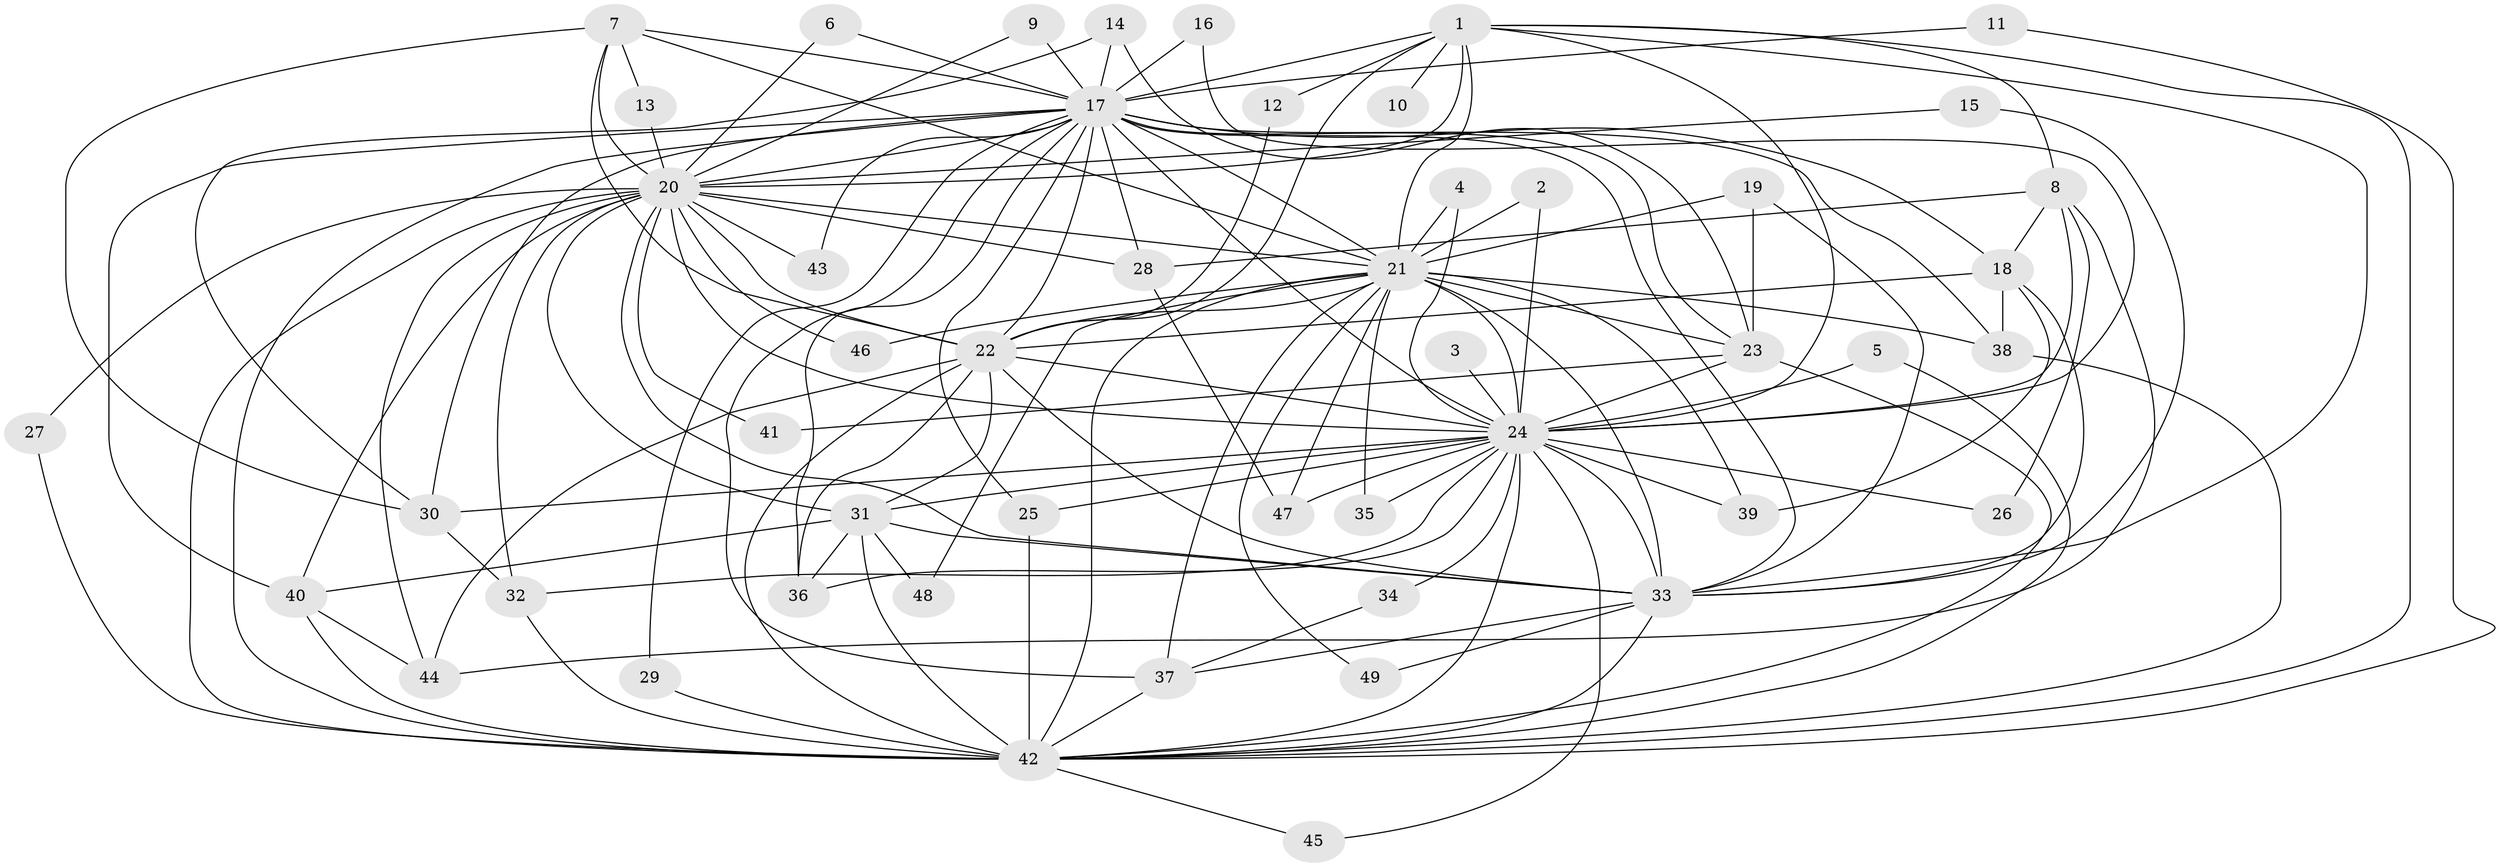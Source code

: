 // original degree distribution, {15: 0.01020408163265306, 24: 0.030612244897959183, 16: 0.030612244897959183, 29: 0.01020408163265306, 19: 0.01020408163265306, 21: 0.01020408163265306, 4: 0.10204081632653061, 2: 0.5918367346938775, 5: 0.061224489795918366, 7: 0.01020408163265306, 6: 0.02040816326530612, 3: 0.11224489795918367}
// Generated by graph-tools (version 1.1) at 2025/49/03/09/25 03:49:30]
// undirected, 49 vertices, 136 edges
graph export_dot {
graph [start="1"]
  node [color=gray90,style=filled];
  1;
  2;
  3;
  4;
  5;
  6;
  7;
  8;
  9;
  10;
  11;
  12;
  13;
  14;
  15;
  16;
  17;
  18;
  19;
  20;
  21;
  22;
  23;
  24;
  25;
  26;
  27;
  28;
  29;
  30;
  31;
  32;
  33;
  34;
  35;
  36;
  37;
  38;
  39;
  40;
  41;
  42;
  43;
  44;
  45;
  46;
  47;
  48;
  49;
  1 -- 8 [weight=1.0];
  1 -- 10 [weight=1.0];
  1 -- 12 [weight=1.0];
  1 -- 17 [weight=2.0];
  1 -- 20 [weight=2.0];
  1 -- 21 [weight=2.0];
  1 -- 22 [weight=2.0];
  1 -- 24 [weight=2.0];
  1 -- 33 [weight=1.0];
  1 -- 42 [weight=1.0];
  2 -- 21 [weight=1.0];
  2 -- 24 [weight=1.0];
  3 -- 24 [weight=1.0];
  4 -- 21 [weight=1.0];
  4 -- 24 [weight=1.0];
  5 -- 24 [weight=1.0];
  5 -- 42 [weight=1.0];
  6 -- 17 [weight=1.0];
  6 -- 20 [weight=1.0];
  7 -- 13 [weight=1.0];
  7 -- 17 [weight=1.0];
  7 -- 20 [weight=1.0];
  7 -- 21 [weight=1.0];
  7 -- 22 [weight=1.0];
  7 -- 30 [weight=1.0];
  8 -- 18 [weight=1.0];
  8 -- 24 [weight=1.0];
  8 -- 26 [weight=1.0];
  8 -- 28 [weight=1.0];
  8 -- 44 [weight=1.0];
  9 -- 17 [weight=1.0];
  9 -- 20 [weight=1.0];
  11 -- 17 [weight=1.0];
  11 -- 42 [weight=1.0];
  12 -- 22 [weight=1.0];
  13 -- 20 [weight=1.0];
  14 -- 17 [weight=1.0];
  14 -- 23 [weight=1.0];
  14 -- 30 [weight=1.0];
  15 -- 20 [weight=1.0];
  15 -- 33 [weight=1.0];
  16 -- 17 [weight=1.0];
  16 -- 24 [weight=1.0];
  17 -- 18 [weight=1.0];
  17 -- 20 [weight=2.0];
  17 -- 21 [weight=1.0];
  17 -- 22 [weight=1.0];
  17 -- 23 [weight=1.0];
  17 -- 24 [weight=2.0];
  17 -- 25 [weight=1.0];
  17 -- 28 [weight=1.0];
  17 -- 29 [weight=1.0];
  17 -- 30 [weight=2.0];
  17 -- 33 [weight=1.0];
  17 -- 36 [weight=1.0];
  17 -- 37 [weight=1.0];
  17 -- 38 [weight=1.0];
  17 -- 40 [weight=2.0];
  17 -- 42 [weight=1.0];
  17 -- 43 [weight=1.0];
  18 -- 22 [weight=1.0];
  18 -- 33 [weight=1.0];
  18 -- 38 [weight=1.0];
  18 -- 39 [weight=2.0];
  19 -- 21 [weight=1.0];
  19 -- 23 [weight=1.0];
  19 -- 33 [weight=1.0];
  20 -- 21 [weight=2.0];
  20 -- 22 [weight=2.0];
  20 -- 24 [weight=4.0];
  20 -- 27 [weight=1.0];
  20 -- 28 [weight=2.0];
  20 -- 31 [weight=1.0];
  20 -- 32 [weight=2.0];
  20 -- 33 [weight=2.0];
  20 -- 40 [weight=1.0];
  20 -- 41 [weight=1.0];
  20 -- 42 [weight=3.0];
  20 -- 43 [weight=1.0];
  20 -- 44 [weight=1.0];
  20 -- 46 [weight=1.0];
  21 -- 22 [weight=1.0];
  21 -- 23 [weight=1.0];
  21 -- 24 [weight=3.0];
  21 -- 33 [weight=1.0];
  21 -- 35 [weight=1.0];
  21 -- 37 [weight=1.0];
  21 -- 38 [weight=1.0];
  21 -- 39 [weight=1.0];
  21 -- 42 [weight=1.0];
  21 -- 46 [weight=1.0];
  21 -- 47 [weight=1.0];
  21 -- 48 [weight=1.0];
  21 -- 49 [weight=1.0];
  22 -- 24 [weight=2.0];
  22 -- 31 [weight=1.0];
  22 -- 33 [weight=1.0];
  22 -- 36 [weight=1.0];
  22 -- 42 [weight=1.0];
  22 -- 44 [weight=1.0];
  23 -- 24 [weight=3.0];
  23 -- 41 [weight=1.0];
  23 -- 42 [weight=1.0];
  24 -- 25 [weight=1.0];
  24 -- 26 [weight=1.0];
  24 -- 30 [weight=1.0];
  24 -- 31 [weight=1.0];
  24 -- 32 [weight=1.0];
  24 -- 33 [weight=2.0];
  24 -- 34 [weight=1.0];
  24 -- 35 [weight=1.0];
  24 -- 36 [weight=1.0];
  24 -- 39 [weight=2.0];
  24 -- 42 [weight=2.0];
  24 -- 45 [weight=1.0];
  24 -- 47 [weight=1.0];
  25 -- 42 [weight=1.0];
  27 -- 42 [weight=1.0];
  28 -- 47 [weight=1.0];
  29 -- 42 [weight=2.0];
  30 -- 32 [weight=1.0];
  31 -- 33 [weight=1.0];
  31 -- 36 [weight=1.0];
  31 -- 40 [weight=1.0];
  31 -- 42 [weight=1.0];
  31 -- 48 [weight=1.0];
  32 -- 42 [weight=2.0];
  33 -- 37 [weight=1.0];
  33 -- 42 [weight=1.0];
  33 -- 49 [weight=1.0];
  34 -- 37 [weight=1.0];
  37 -- 42 [weight=2.0];
  38 -- 42 [weight=1.0];
  40 -- 42 [weight=1.0];
  40 -- 44 [weight=1.0];
  42 -- 45 [weight=1.0];
}

